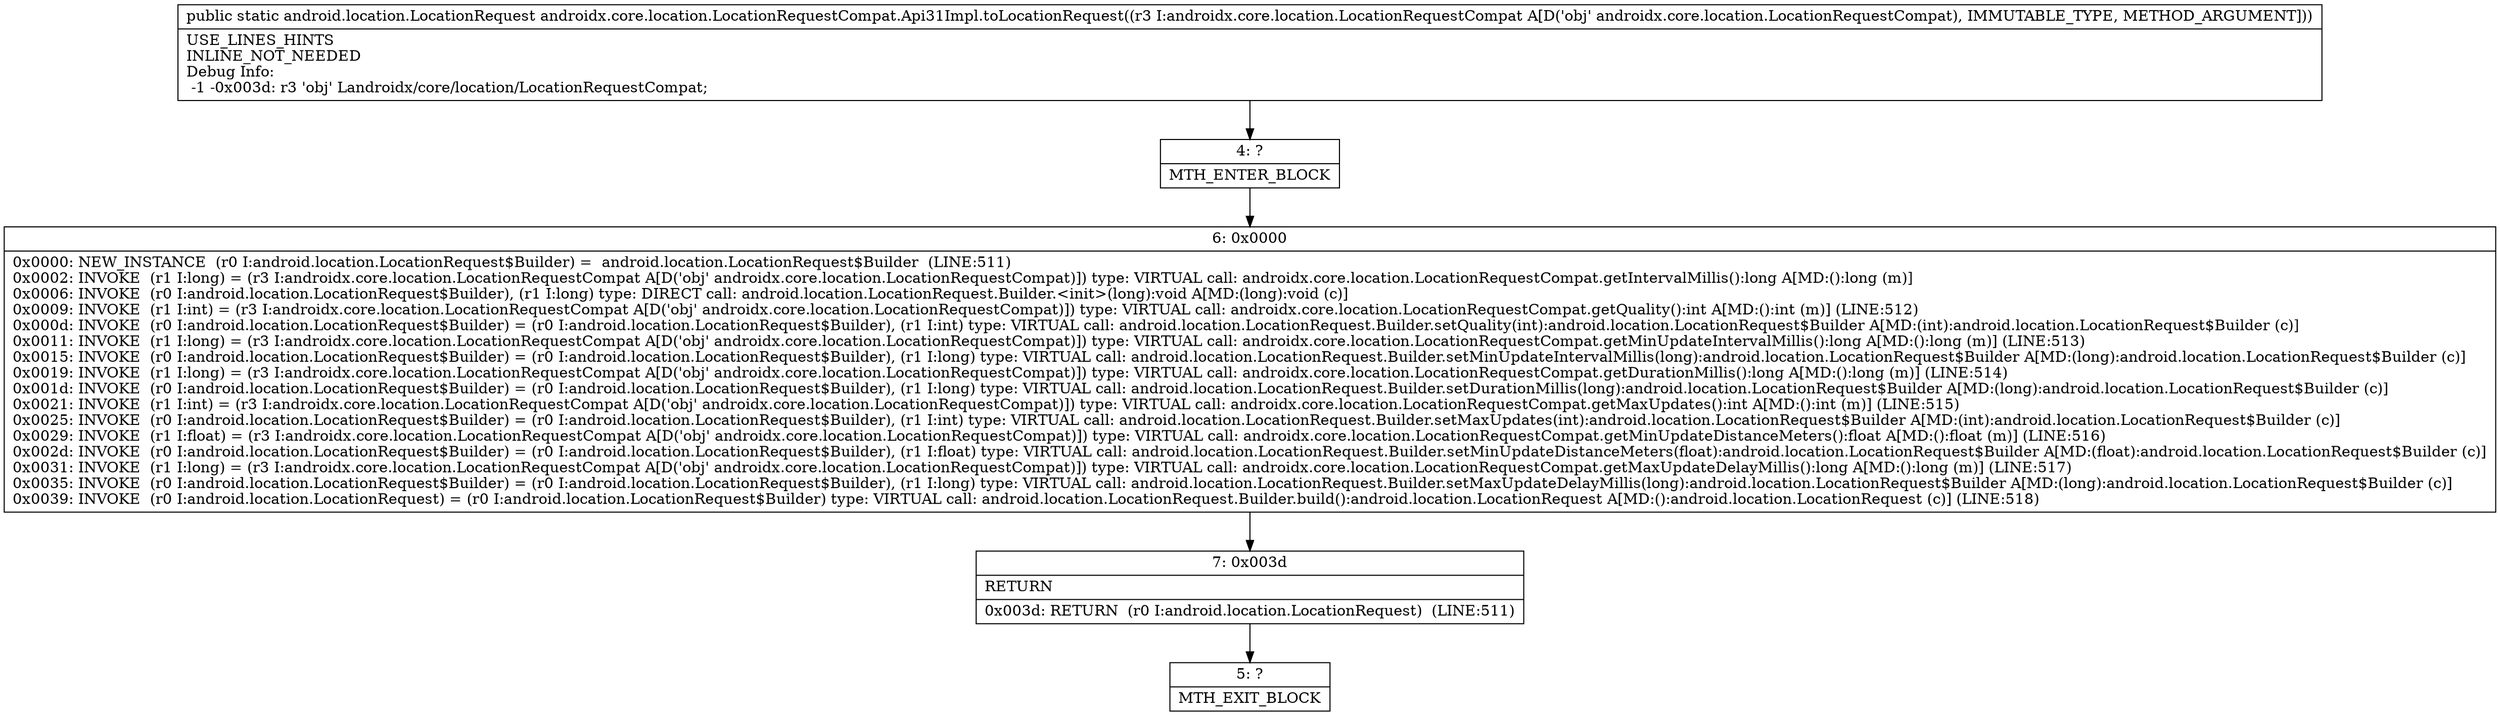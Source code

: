 digraph "CFG forandroidx.core.location.LocationRequestCompat.Api31Impl.toLocationRequest(Landroidx\/core\/location\/LocationRequestCompat;)Landroid\/location\/LocationRequest;" {
Node_4 [shape=record,label="{4\:\ ?|MTH_ENTER_BLOCK\l}"];
Node_6 [shape=record,label="{6\:\ 0x0000|0x0000: NEW_INSTANCE  (r0 I:android.location.LocationRequest$Builder) =  android.location.LocationRequest$Builder  (LINE:511)\l0x0002: INVOKE  (r1 I:long) = (r3 I:androidx.core.location.LocationRequestCompat A[D('obj' androidx.core.location.LocationRequestCompat)]) type: VIRTUAL call: androidx.core.location.LocationRequestCompat.getIntervalMillis():long A[MD:():long (m)]\l0x0006: INVOKE  (r0 I:android.location.LocationRequest$Builder), (r1 I:long) type: DIRECT call: android.location.LocationRequest.Builder.\<init\>(long):void A[MD:(long):void (c)]\l0x0009: INVOKE  (r1 I:int) = (r3 I:androidx.core.location.LocationRequestCompat A[D('obj' androidx.core.location.LocationRequestCompat)]) type: VIRTUAL call: androidx.core.location.LocationRequestCompat.getQuality():int A[MD:():int (m)] (LINE:512)\l0x000d: INVOKE  (r0 I:android.location.LocationRequest$Builder) = (r0 I:android.location.LocationRequest$Builder), (r1 I:int) type: VIRTUAL call: android.location.LocationRequest.Builder.setQuality(int):android.location.LocationRequest$Builder A[MD:(int):android.location.LocationRequest$Builder (c)]\l0x0011: INVOKE  (r1 I:long) = (r3 I:androidx.core.location.LocationRequestCompat A[D('obj' androidx.core.location.LocationRequestCompat)]) type: VIRTUAL call: androidx.core.location.LocationRequestCompat.getMinUpdateIntervalMillis():long A[MD:():long (m)] (LINE:513)\l0x0015: INVOKE  (r0 I:android.location.LocationRequest$Builder) = (r0 I:android.location.LocationRequest$Builder), (r1 I:long) type: VIRTUAL call: android.location.LocationRequest.Builder.setMinUpdateIntervalMillis(long):android.location.LocationRequest$Builder A[MD:(long):android.location.LocationRequest$Builder (c)]\l0x0019: INVOKE  (r1 I:long) = (r3 I:androidx.core.location.LocationRequestCompat A[D('obj' androidx.core.location.LocationRequestCompat)]) type: VIRTUAL call: androidx.core.location.LocationRequestCompat.getDurationMillis():long A[MD:():long (m)] (LINE:514)\l0x001d: INVOKE  (r0 I:android.location.LocationRequest$Builder) = (r0 I:android.location.LocationRequest$Builder), (r1 I:long) type: VIRTUAL call: android.location.LocationRequest.Builder.setDurationMillis(long):android.location.LocationRequest$Builder A[MD:(long):android.location.LocationRequest$Builder (c)]\l0x0021: INVOKE  (r1 I:int) = (r3 I:androidx.core.location.LocationRequestCompat A[D('obj' androidx.core.location.LocationRequestCompat)]) type: VIRTUAL call: androidx.core.location.LocationRequestCompat.getMaxUpdates():int A[MD:():int (m)] (LINE:515)\l0x0025: INVOKE  (r0 I:android.location.LocationRequest$Builder) = (r0 I:android.location.LocationRequest$Builder), (r1 I:int) type: VIRTUAL call: android.location.LocationRequest.Builder.setMaxUpdates(int):android.location.LocationRequest$Builder A[MD:(int):android.location.LocationRequest$Builder (c)]\l0x0029: INVOKE  (r1 I:float) = (r3 I:androidx.core.location.LocationRequestCompat A[D('obj' androidx.core.location.LocationRequestCompat)]) type: VIRTUAL call: androidx.core.location.LocationRequestCompat.getMinUpdateDistanceMeters():float A[MD:():float (m)] (LINE:516)\l0x002d: INVOKE  (r0 I:android.location.LocationRequest$Builder) = (r0 I:android.location.LocationRequest$Builder), (r1 I:float) type: VIRTUAL call: android.location.LocationRequest.Builder.setMinUpdateDistanceMeters(float):android.location.LocationRequest$Builder A[MD:(float):android.location.LocationRequest$Builder (c)]\l0x0031: INVOKE  (r1 I:long) = (r3 I:androidx.core.location.LocationRequestCompat A[D('obj' androidx.core.location.LocationRequestCompat)]) type: VIRTUAL call: androidx.core.location.LocationRequestCompat.getMaxUpdateDelayMillis():long A[MD:():long (m)] (LINE:517)\l0x0035: INVOKE  (r0 I:android.location.LocationRequest$Builder) = (r0 I:android.location.LocationRequest$Builder), (r1 I:long) type: VIRTUAL call: android.location.LocationRequest.Builder.setMaxUpdateDelayMillis(long):android.location.LocationRequest$Builder A[MD:(long):android.location.LocationRequest$Builder (c)]\l0x0039: INVOKE  (r0 I:android.location.LocationRequest) = (r0 I:android.location.LocationRequest$Builder) type: VIRTUAL call: android.location.LocationRequest.Builder.build():android.location.LocationRequest A[MD:():android.location.LocationRequest (c)] (LINE:518)\l}"];
Node_7 [shape=record,label="{7\:\ 0x003d|RETURN\l|0x003d: RETURN  (r0 I:android.location.LocationRequest)  (LINE:511)\l}"];
Node_5 [shape=record,label="{5\:\ ?|MTH_EXIT_BLOCK\l}"];
MethodNode[shape=record,label="{public static android.location.LocationRequest androidx.core.location.LocationRequestCompat.Api31Impl.toLocationRequest((r3 I:androidx.core.location.LocationRequestCompat A[D('obj' androidx.core.location.LocationRequestCompat), IMMUTABLE_TYPE, METHOD_ARGUMENT]))  | USE_LINES_HINTS\lINLINE_NOT_NEEDED\lDebug Info:\l  \-1 \-0x003d: r3 'obj' Landroidx\/core\/location\/LocationRequestCompat;\l}"];
MethodNode -> Node_4;Node_4 -> Node_6;
Node_6 -> Node_7;
Node_7 -> Node_5;
}

